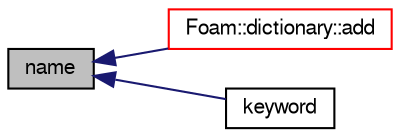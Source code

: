 digraph "name"
{
  bgcolor="transparent";
  edge [fontname="FreeSans",fontsize="10",labelfontname="FreeSans",labelfontsize="10"];
  node [fontname="FreeSans",fontsize="10",shape=record];
  rankdir="LR";
  Node5308 [label="name",height=0.2,width=0.4,color="black", fillcolor="grey75", style="filled", fontcolor="black"];
  Node5308 -> Node5309 [dir="back",color="midnightblue",fontsize="10",style="solid",fontname="FreeSans"];
  Node5309 [label="Foam::dictionary::add",height=0.2,width=0.4,color="red",URL="$a26014.html#ac2ddcab42322c8d8af5e5830ab4d431b",tooltip="Add a new entry. "];
  Node5308 -> Node10217 [dir="back",color="midnightblue",fontsize="10",style="solid",fontname="FreeSans"];
  Node10217 [label="keyword",height=0.2,width=0.4,color="black",URL="$a26022.html#ae274b9449f97ca8bb07d40745f985cfc",tooltip="Return non-const access to keyword. "];
}
